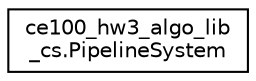 digraph "Graphical Class Hierarchy"
{
 // INTERACTIVE_SVG=YES
 // LATEX_PDF_SIZE
  edge [fontname="Helvetica",fontsize="10",labelfontname="Helvetica",labelfontsize="10"];
  node [fontname="Helvetica",fontsize="10",shape=record];
  rankdir="LR";
  Node0 [label="ce100_hw3_algo_lib\l_cs.PipelineSystem",height=0.2,width=0.4,color="black", fillcolor="white", style="filled",URL="$db/d3a/a00040.html",tooltip=" "];
}
